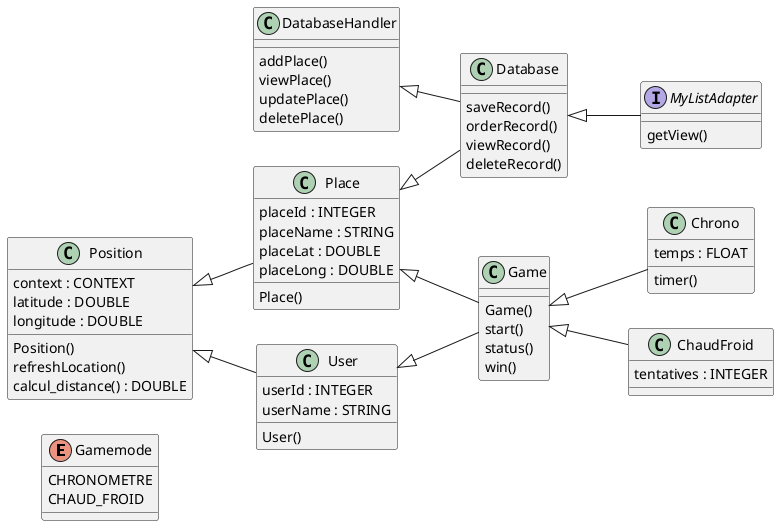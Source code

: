 @startuml Akenasia
left to right direction

enum Gamemode {
  CHRONOMETRE
  CHAUD_FROID
}

class Chrono {
  temps : FLOAT
  timer()
}

class Place {
  placeId : INTEGER
  placeName : STRING
  placeLat : DOUBLE
  placeLong : DOUBLE
  Place()
}

class Database {
  saveRecord()
  orderRecord()
  viewRecord()
  deleteRecord()
}

class Position {
  context : CONTEXT
  latitude : DOUBLE
  longitude : DOUBLE
  Position()
  refreshLocation()
  calcul_distance() : DOUBLE
}

class User {
  userId : INTEGER
  userName : STRING
  User()
}

interface MyListAdapter {
  getView()
}

class Game {
  Game()
  start()
  status()
  win()
}

class ChaudFroid {
  tentatives : INTEGER
}

class DatabaseHandler {
  addPlace()
  viewPlace()
  updatePlace()
  deletePlace()
}

Database <|-- MyListAdapter
DatabaseHandler <|-- Database
Place <|-- Database
Position <|-- Place
Place <|-- Game
Position <|-- User
User <|-- Game
Game <|-- Chrono
Game <|-- ChaudFroid

@enduml